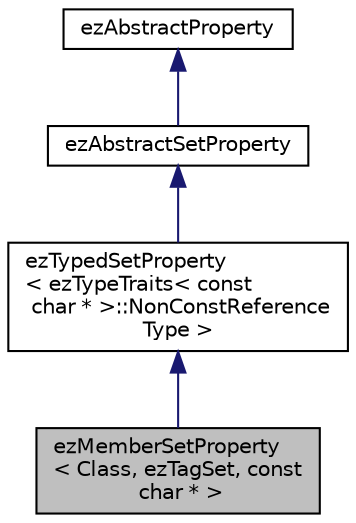digraph "ezMemberSetProperty&lt; Class, ezTagSet, const char * &gt;"
{
 // LATEX_PDF_SIZE
  edge [fontname="Helvetica",fontsize="10",labelfontname="Helvetica",labelfontsize="10"];
  node [fontname="Helvetica",fontsize="10",shape=record];
  Node1 [label="ezMemberSetProperty\l\< Class, ezTagSet, const\l char * \>",height=0.2,width=0.4,color="black", fillcolor="grey75", style="filled", fontcolor="black",tooltip=" "];
  Node2 -> Node1 [dir="back",color="midnightblue",fontsize="10",style="solid",fontname="Helvetica"];
  Node2 [label="ezTypedSetProperty\l\< ezTypeTraits\< const\l char * \>::NonConstReference\lType \>",height=0.2,width=0.4,color="black", fillcolor="white", style="filled",URL="$d4/d93/classez_typed_set_property.htm",tooltip=" "];
  Node3 -> Node2 [dir="back",color="midnightblue",fontsize="10",style="solid",fontname="Helvetica"];
  Node3 [label="ezAbstractSetProperty",height=0.2,width=0.4,color="black", fillcolor="white", style="filled",URL="$d9/dc6/classez_abstract_set_property.htm",tooltip="The base class for a property that represents a set of values."];
  Node4 -> Node3 [dir="back",color="midnightblue",fontsize="10",style="solid",fontname="Helvetica"];
  Node4 [label="ezAbstractProperty",height=0.2,width=0.4,color="black", fillcolor="white", style="filled",URL="$d6/d81/classez_abstract_property.htm",tooltip="This is the base interface for all properties in the reflection system. It provides enough informatio..."];
}
